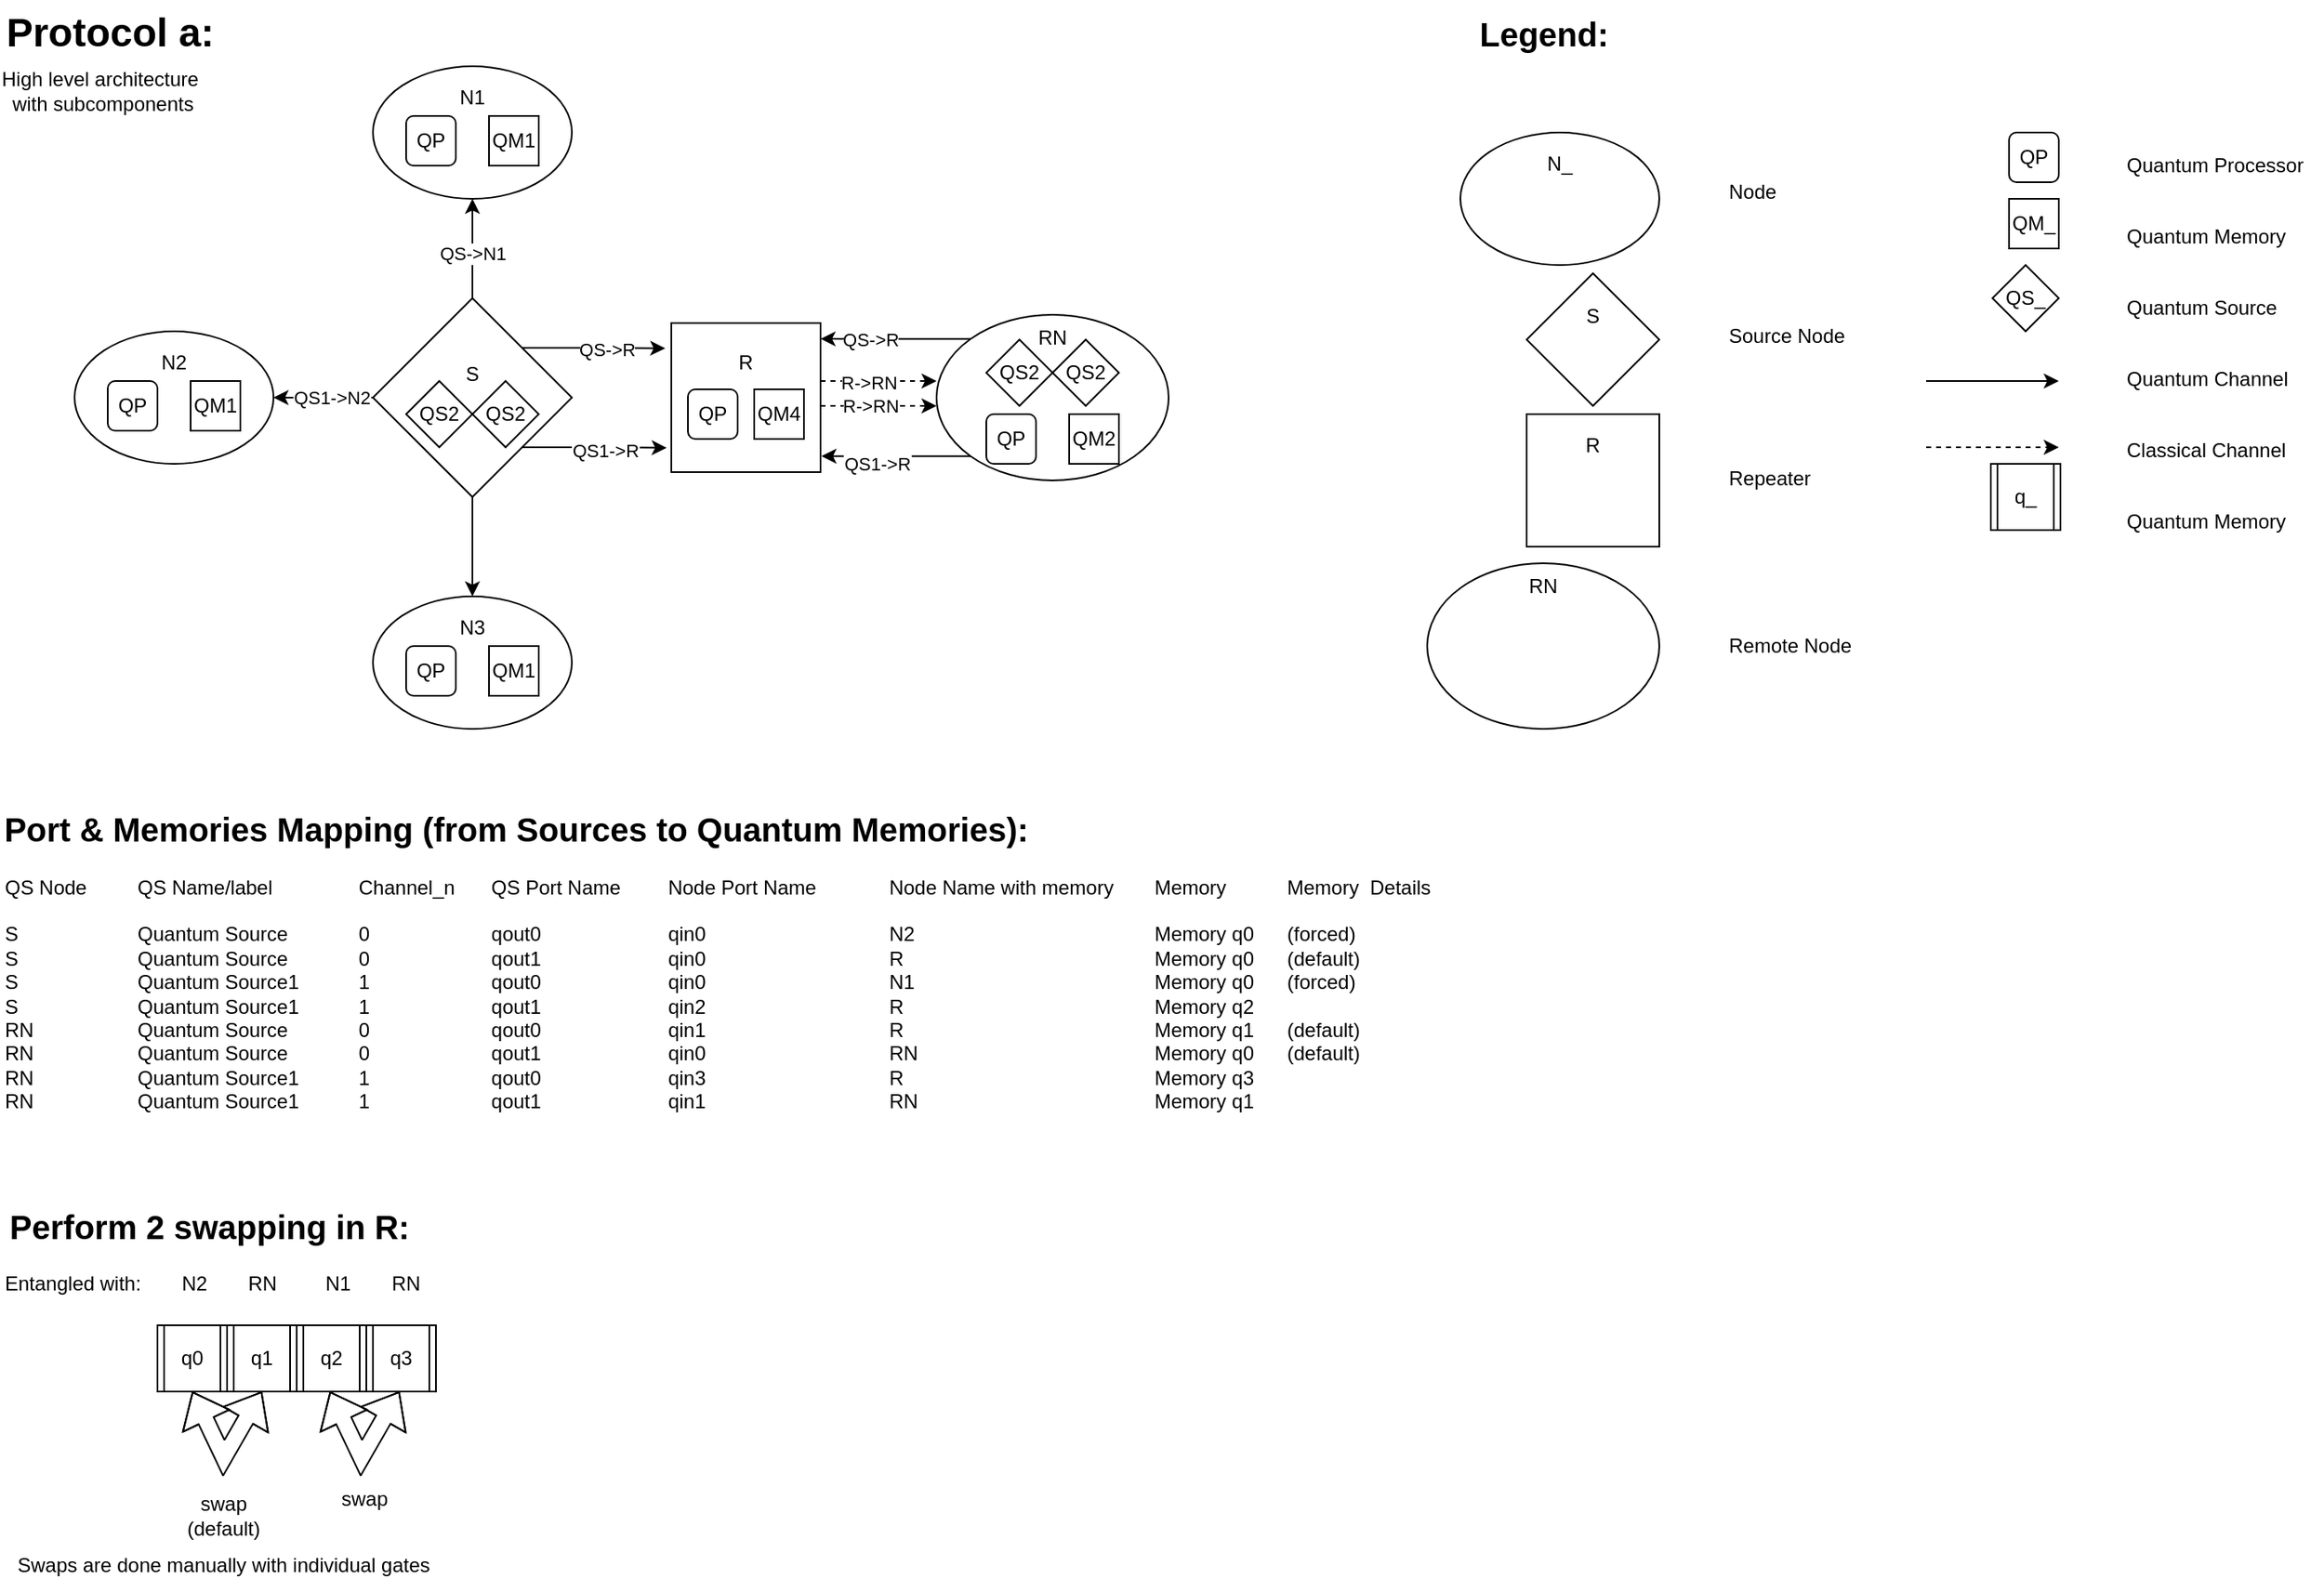 <mxfile version="24.7.7">
  <diagram name="Page-1" id="dVKG3GEPzbiWDeYoe4Eq">
    <mxGraphModel dx="1288" dy="630" grid="1" gridSize="10" guides="1" tooltips="1" connect="1" arrows="1" fold="1" page="1" pageScale="1" pageWidth="827" pageHeight="1169" math="0" shadow="0">
      <root>
        <mxCell id="0" />
        <mxCell id="1" parent="0" />
        <mxCell id="TDSQbMUx6A5pPO5LPqoz-3" value="QP" style="rounded=1;whiteSpace=wrap;html=1;" parent="1" vertex="1">
          <mxGeometry x="1251" y="120" width="30" height="30" as="geometry" />
        </mxCell>
        <mxCell id="TDSQbMUx6A5pPO5LPqoz-5" value="QM_" style="whiteSpace=wrap;html=1;aspect=fixed;" parent="1" vertex="1">
          <mxGeometry x="1251" y="160" width="30" height="30" as="geometry" />
        </mxCell>
        <mxCell id="TDSQbMUx6A5pPO5LPqoz-36" style="edgeStyle=orthogonalEdgeStyle;rounded=0;orthogonalLoop=1;jettySize=auto;html=1;exitX=0;exitY=0.5;exitDx=0;exitDy=0;entryX=1;entryY=0.5;entryDx=0;entryDy=0;" parent="1" source="TDSQbMUx6A5pPO5LPqoz-15" target="TDSQbMUx6A5pPO5LPqoz-30" edge="1">
          <mxGeometry relative="1" as="geometry" />
        </mxCell>
        <mxCell id="TDSQbMUx6A5pPO5LPqoz-72" value="QS1-&amp;gt;N2" style="edgeLabel;html=1;align=center;verticalAlign=middle;resizable=0;points=[];" parent="TDSQbMUx6A5pPO5LPqoz-36" vertex="1" connectable="0">
          <mxGeometry x="-0.167" relative="1" as="geometry">
            <mxPoint as="offset" />
          </mxGeometry>
        </mxCell>
        <mxCell id="TDSQbMUx6A5pPO5LPqoz-37" style="edgeStyle=orthogonalEdgeStyle;rounded=0;orthogonalLoop=1;jettySize=auto;html=1;exitX=0.5;exitY=1;exitDx=0;exitDy=0;entryX=0.5;entryY=0;entryDx=0;entryDy=0;" parent="1" source="TDSQbMUx6A5pPO5LPqoz-15" target="TDSQbMUx6A5pPO5LPqoz-33" edge="1">
          <mxGeometry relative="1" as="geometry" />
        </mxCell>
        <mxCell id="TDSQbMUx6A5pPO5LPqoz-38" style="edgeStyle=orthogonalEdgeStyle;rounded=0;orthogonalLoop=1;jettySize=auto;html=1;exitX=0.5;exitY=0;exitDx=0;exitDy=0;entryX=0.5;entryY=1;entryDx=0;entryDy=0;" parent="1" source="TDSQbMUx6A5pPO5LPqoz-15" target="TDSQbMUx6A5pPO5LPqoz-27" edge="1">
          <mxGeometry relative="1" as="geometry" />
        </mxCell>
        <mxCell id="TDSQbMUx6A5pPO5LPqoz-71" value="QS-&amp;gt;N1" style="edgeLabel;html=1;align=center;verticalAlign=middle;resizable=0;points=[];" parent="TDSQbMUx6A5pPO5LPqoz-38" vertex="1" connectable="0">
          <mxGeometry x="-0.092" relative="1" as="geometry">
            <mxPoint as="offset" />
          </mxGeometry>
        </mxCell>
        <mxCell id="TDSQbMUx6A5pPO5LPqoz-15" value="S&lt;div&gt;&lt;br&gt;&lt;/div&gt;&lt;div&gt;&lt;br&gt;&lt;/div&gt;" style="rhombus;whiteSpace=wrap;html=1;" parent="1" vertex="1">
          <mxGeometry x="264" y="220" width="120" height="120" as="geometry" />
        </mxCell>
        <mxCell id="TDSQbMUx6A5pPO5LPqoz-18" value="S&lt;div&gt;&lt;br&gt;&lt;/div&gt;&lt;div&gt;&lt;br&gt;&lt;/div&gt;" style="rhombus;whiteSpace=wrap;html=1;" parent="1" vertex="1">
          <mxGeometry x="960" y="205" width="80" height="80" as="geometry" />
        </mxCell>
        <mxCell id="TDSQbMUx6A5pPO5LPqoz-19" value="QS_" style="rhombus;whiteSpace=wrap;html=1;" parent="1" vertex="1">
          <mxGeometry x="1241" y="200" width="40" height="40" as="geometry" />
        </mxCell>
        <mxCell id="TDSQbMUx6A5pPO5LPqoz-20" value="QS2" style="rhombus;whiteSpace=wrap;html=1;" parent="1" vertex="1">
          <mxGeometry x="284" y="270" width="40" height="40" as="geometry" />
        </mxCell>
        <mxCell id="TDSQbMUx6A5pPO5LPqoz-21" value="QS2" style="rhombus;whiteSpace=wrap;html=1;" parent="1" vertex="1">
          <mxGeometry x="324" y="270" width="40" height="40" as="geometry" />
        </mxCell>
        <mxCell id="TDSQbMUx6A5pPO5LPqoz-25" value="Protocol a:" style="text;strokeColor=none;fillColor=none;html=1;fontSize=24;fontStyle=1;verticalAlign=middle;align=center;" parent="1" vertex="1">
          <mxGeometry x="40" y="40" width="130" height="40" as="geometry" />
        </mxCell>
        <mxCell id="TDSQbMUx6A5pPO5LPqoz-26" value="" style="endArrow=classic;html=1;rounded=0;" parent="1" edge="1">
          <mxGeometry width="50" height="50" relative="1" as="geometry">
            <mxPoint x="1201" y="270" as="sourcePoint" />
            <mxPoint x="1281" y="270" as="targetPoint" />
          </mxGeometry>
        </mxCell>
        <mxCell id="TDSQbMUx6A5pPO5LPqoz-27" value="N1&lt;div&gt;&lt;br&gt;&lt;/div&gt;&lt;div&gt;&lt;br&gt;&lt;/div&gt;&lt;div&gt;&lt;br&gt;&lt;/div&gt;" style="ellipse;whiteSpace=wrap;html=1;" parent="1" vertex="1">
          <mxGeometry x="264" y="80" width="120" height="80" as="geometry" />
        </mxCell>
        <mxCell id="TDSQbMUx6A5pPO5LPqoz-28" value="QP" style="rounded=1;whiteSpace=wrap;html=1;" parent="1" vertex="1">
          <mxGeometry x="284" y="110" width="30" height="30" as="geometry" />
        </mxCell>
        <mxCell id="TDSQbMUx6A5pPO5LPqoz-29" value="QM1" style="whiteSpace=wrap;html=1;aspect=fixed;" parent="1" vertex="1">
          <mxGeometry x="334" y="110" width="30" height="30" as="geometry" />
        </mxCell>
        <mxCell id="TDSQbMUx6A5pPO5LPqoz-30" value="N2&lt;div&gt;&lt;br&gt;&lt;/div&gt;&lt;div&gt;&lt;br&gt;&lt;/div&gt;&lt;div&gt;&lt;br&gt;&lt;/div&gt;" style="ellipse;whiteSpace=wrap;html=1;" parent="1" vertex="1">
          <mxGeometry x="84" y="240" width="120" height="80" as="geometry" />
        </mxCell>
        <mxCell id="TDSQbMUx6A5pPO5LPqoz-31" value="QP" style="rounded=1;whiteSpace=wrap;html=1;" parent="1" vertex="1">
          <mxGeometry x="104" y="270" width="30" height="30" as="geometry" />
        </mxCell>
        <mxCell id="TDSQbMUx6A5pPO5LPqoz-32" value="QM1" style="whiteSpace=wrap;html=1;aspect=fixed;" parent="1" vertex="1">
          <mxGeometry x="154" y="270" width="30" height="30" as="geometry" />
        </mxCell>
        <mxCell id="TDSQbMUx6A5pPO5LPqoz-33" value="N3&lt;div&gt;&lt;br&gt;&lt;/div&gt;&lt;div&gt;&lt;br&gt;&lt;/div&gt;&lt;div&gt;&lt;br&gt;&lt;/div&gt;" style="ellipse;whiteSpace=wrap;html=1;" parent="1" vertex="1">
          <mxGeometry x="264" y="400" width="120" height="80" as="geometry" />
        </mxCell>
        <mxCell id="TDSQbMUx6A5pPO5LPqoz-34" value="QP" style="rounded=1;whiteSpace=wrap;html=1;" parent="1" vertex="1">
          <mxGeometry x="284" y="430" width="30" height="30" as="geometry" />
        </mxCell>
        <mxCell id="TDSQbMUx6A5pPO5LPqoz-35" value="QM1" style="whiteSpace=wrap;html=1;aspect=fixed;" parent="1" vertex="1">
          <mxGeometry x="334" y="430" width="30" height="30" as="geometry" />
        </mxCell>
        <mxCell id="TDSQbMUx6A5pPO5LPqoz-39" value="N_&lt;div&gt;&lt;br&gt;&lt;/div&gt;&lt;div&gt;&lt;br&gt;&lt;/div&gt;&lt;div&gt;&lt;br&gt;&lt;/div&gt;" style="ellipse;whiteSpace=wrap;html=1;" parent="1" vertex="1">
          <mxGeometry x="920" y="120" width="120" height="80" as="geometry" />
        </mxCell>
        <mxCell id="TDSQbMUx6A5pPO5LPqoz-40" value="R&lt;div&gt;&lt;br&gt;&lt;/div&gt;&lt;div&gt;&lt;br&gt;&lt;/div&gt;&lt;div&gt;&lt;br&gt;&lt;/div&gt;" style="whiteSpace=wrap;html=1;aspect=fixed;" parent="1" vertex="1">
          <mxGeometry x="444" y="235" width="90" height="90" as="geometry" />
        </mxCell>
        <mxCell id="TDSQbMUx6A5pPO5LPqoz-42" value="R&lt;div&gt;&lt;br&gt;&lt;/div&gt;&lt;div&gt;&lt;br&gt;&lt;/div&gt;&lt;div&gt;&lt;br&gt;&lt;/div&gt;" style="whiteSpace=wrap;html=1;aspect=fixed;" parent="1" vertex="1">
          <mxGeometry x="960" y="290" width="80" height="80" as="geometry" />
        </mxCell>
        <mxCell id="TDSQbMUx6A5pPO5LPqoz-43" value="QP" style="rounded=1;whiteSpace=wrap;html=1;" parent="1" vertex="1">
          <mxGeometry x="454" y="275" width="30" height="30" as="geometry" />
        </mxCell>
        <mxCell id="TDSQbMUx6A5pPO5LPqoz-44" value="QM4" style="whiteSpace=wrap;html=1;aspect=fixed;" parent="1" vertex="1">
          <mxGeometry x="494" y="275" width="30" height="30" as="geometry" />
        </mxCell>
        <mxCell id="TDSQbMUx6A5pPO5LPqoz-45" style="edgeStyle=orthogonalEdgeStyle;rounded=0;orthogonalLoop=1;jettySize=auto;html=1;exitX=0.5;exitY=1;exitDx=0;exitDy=0;" parent="1" source="TDSQbMUx6A5pPO5LPqoz-44" target="TDSQbMUx6A5pPO5LPqoz-44" edge="1">
          <mxGeometry relative="1" as="geometry" />
        </mxCell>
        <mxCell id="TDSQbMUx6A5pPO5LPqoz-46" style="edgeStyle=orthogonalEdgeStyle;rounded=0;orthogonalLoop=1;jettySize=auto;html=1;exitX=1;exitY=0;exitDx=0;exitDy=0;entryX=-0.041;entryY=0.17;entryDx=0;entryDy=0;entryPerimeter=0;" parent="1" source="TDSQbMUx6A5pPO5LPqoz-15" target="TDSQbMUx6A5pPO5LPqoz-40" edge="1">
          <mxGeometry relative="1" as="geometry" />
        </mxCell>
        <mxCell id="TDSQbMUx6A5pPO5LPqoz-73" value="QS-&amp;gt;R" style="edgeLabel;html=1;align=center;verticalAlign=middle;resizable=0;points=[];" parent="TDSQbMUx6A5pPO5LPqoz-46" vertex="1" connectable="0">
          <mxGeometry x="-0.072" y="-1" relative="1" as="geometry">
            <mxPoint x="11" as="offset" />
          </mxGeometry>
        </mxCell>
        <mxCell id="TDSQbMUx6A5pPO5LPqoz-48" style="edgeStyle=orthogonalEdgeStyle;rounded=0;orthogonalLoop=1;jettySize=auto;html=1;exitX=1;exitY=1;exitDx=0;exitDy=0;entryX=-0.031;entryY=0.837;entryDx=0;entryDy=0;entryPerimeter=0;" parent="1" source="TDSQbMUx6A5pPO5LPqoz-15" target="TDSQbMUx6A5pPO5LPqoz-40" edge="1">
          <mxGeometry relative="1" as="geometry" />
        </mxCell>
        <mxCell id="TDSQbMUx6A5pPO5LPqoz-75" value="QS1-&amp;gt;R" style="edgeLabel;html=1;align=center;verticalAlign=middle;resizable=0;points=[];" parent="TDSQbMUx6A5pPO5LPqoz-48" vertex="1" connectable="0">
          <mxGeometry x="-0.113" y="-1" relative="1" as="geometry">
            <mxPoint x="11" y="1" as="offset" />
          </mxGeometry>
        </mxCell>
        <mxCell id="TDSQbMUx6A5pPO5LPqoz-49" value="&lt;div&gt;RN&lt;/div&gt;&lt;div&gt;&lt;br&gt;&lt;/div&gt;&lt;div&gt;&lt;br&gt;&lt;/div&gt;&lt;div&gt;&lt;br&gt;&lt;/div&gt;&lt;div&gt;&lt;br&gt;&lt;/div&gt;&lt;div&gt;&lt;br&gt;&lt;/div&gt;" style="ellipse;whiteSpace=wrap;html=1;" parent="1" vertex="1">
          <mxGeometry x="604" y="230" width="140" height="100" as="geometry" />
        </mxCell>
        <mxCell id="TDSQbMUx6A5pPO5LPqoz-50" value="QP" style="rounded=1;whiteSpace=wrap;html=1;" parent="1" vertex="1">
          <mxGeometry x="634" y="290" width="30" height="30" as="geometry" />
        </mxCell>
        <mxCell id="TDSQbMUx6A5pPO5LPqoz-51" value="QM2" style="whiteSpace=wrap;html=1;aspect=fixed;" parent="1" vertex="1">
          <mxGeometry x="684" y="290" width="30" height="30" as="geometry" />
        </mxCell>
        <mxCell id="TDSQbMUx6A5pPO5LPqoz-57" value="QS2" style="rhombus;whiteSpace=wrap;html=1;" parent="1" vertex="1">
          <mxGeometry x="634" y="245" width="40" height="40" as="geometry" />
        </mxCell>
        <mxCell id="TDSQbMUx6A5pPO5LPqoz-58" value="QS2" style="rhombus;whiteSpace=wrap;html=1;" parent="1" vertex="1">
          <mxGeometry x="674" y="245" width="40" height="40" as="geometry" />
        </mxCell>
        <mxCell id="TDSQbMUx6A5pPO5LPqoz-59" style="edgeStyle=orthogonalEdgeStyle;rounded=0;orthogonalLoop=1;jettySize=auto;html=1;exitX=0;exitY=0;exitDx=0;exitDy=0;entryX=1;entryY=0.106;entryDx=0;entryDy=0;entryPerimeter=0;" parent="1" source="TDSQbMUx6A5pPO5LPqoz-49" target="TDSQbMUx6A5pPO5LPqoz-40" edge="1">
          <mxGeometry relative="1" as="geometry" />
        </mxCell>
        <mxCell id="TDSQbMUx6A5pPO5LPqoz-76" value="QS-&amp;gt;R" style="edgeLabel;html=1;align=center;verticalAlign=middle;resizable=0;points=[];" parent="TDSQbMUx6A5pPO5LPqoz-59" vertex="1" connectable="0">
          <mxGeometry x="0.385" y="1" relative="1" as="geometry">
            <mxPoint x="2" y="-1" as="offset" />
          </mxGeometry>
        </mxCell>
        <mxCell id="TDSQbMUx6A5pPO5LPqoz-60" style="edgeStyle=orthogonalEdgeStyle;rounded=0;orthogonalLoop=1;jettySize=auto;html=1;exitX=0;exitY=1;exitDx=0;exitDy=0;entryX=1.006;entryY=0.893;entryDx=0;entryDy=0;entryPerimeter=0;" parent="1" source="TDSQbMUx6A5pPO5LPqoz-49" target="TDSQbMUx6A5pPO5LPqoz-40" edge="1">
          <mxGeometry relative="1" as="geometry" />
        </mxCell>
        <mxCell id="TDSQbMUx6A5pPO5LPqoz-77" value="QS1-&amp;gt;R" style="edgeLabel;html=1;align=center;verticalAlign=middle;resizable=0;points=[];" parent="TDSQbMUx6A5pPO5LPqoz-60" vertex="1" connectable="0">
          <mxGeometry x="0.567" y="3" relative="1" as="geometry">
            <mxPoint x="14" y="1" as="offset" />
          </mxGeometry>
        </mxCell>
        <mxCell id="TDSQbMUx6A5pPO5LPqoz-61" value="" style="endArrow=classic;html=1;rounded=0;dashed=1;" parent="1" edge="1">
          <mxGeometry width="50" height="50" relative="1" as="geometry">
            <mxPoint x="534" y="270" as="sourcePoint" />
            <mxPoint x="604" y="270" as="targetPoint" />
          </mxGeometry>
        </mxCell>
        <mxCell id="TDSQbMUx6A5pPO5LPqoz-80" value="R-&amp;gt;RN" style="edgeLabel;html=1;align=center;verticalAlign=middle;resizable=0;points=[];" parent="TDSQbMUx6A5pPO5LPqoz-61" vertex="1" connectable="0">
          <mxGeometry x="-0.168" y="-1" relative="1" as="geometry">
            <mxPoint as="offset" />
          </mxGeometry>
        </mxCell>
        <mxCell id="TDSQbMUx6A5pPO5LPqoz-62" value="" style="endArrow=classic;html=1;rounded=0;dashed=1;" parent="1" edge="1">
          <mxGeometry width="50" height="50" relative="1" as="geometry">
            <mxPoint x="534" y="285" as="sourcePoint" />
            <mxPoint x="604" y="285" as="targetPoint" />
          </mxGeometry>
        </mxCell>
        <mxCell id="TDSQbMUx6A5pPO5LPqoz-78" value="R-&amp;gt;RN" style="edgeLabel;html=1;align=center;verticalAlign=middle;resizable=0;points=[];" parent="TDSQbMUx6A5pPO5LPqoz-62" vertex="1" connectable="0">
          <mxGeometry x="-0.345" y="-2" relative="1" as="geometry">
            <mxPoint x="7" y="-2" as="offset" />
          </mxGeometry>
        </mxCell>
        <mxCell id="TDSQbMUx6A5pPO5LPqoz-63" value="&lt;div&gt;RN&lt;/div&gt;&lt;div&gt;&lt;br&gt;&lt;/div&gt;&lt;div&gt;&lt;br&gt;&lt;/div&gt;&lt;div&gt;&lt;br&gt;&lt;/div&gt;&lt;div&gt;&lt;br&gt;&lt;/div&gt;&lt;div&gt;&lt;br&gt;&lt;/div&gt;" style="ellipse;whiteSpace=wrap;html=1;" parent="1" vertex="1">
          <mxGeometry x="900" y="380" width="140" height="100" as="geometry" />
        </mxCell>
        <mxCell id="TDSQbMUx6A5pPO5LPqoz-64" value="" style="endArrow=classic;html=1;rounded=0;dashed=1;" parent="1" edge="1">
          <mxGeometry width="50" height="50" relative="1" as="geometry">
            <mxPoint x="1201" y="310" as="sourcePoint" />
            <mxPoint x="1281" y="310" as="targetPoint" />
          </mxGeometry>
        </mxCell>
        <mxCell id="TDSQbMUx6A5pPO5LPqoz-67" value="Node&lt;div&gt;&lt;br&gt;&lt;/div&gt;&lt;div&gt;&lt;br&gt;&lt;/div&gt;&lt;div&gt;&lt;br&gt;&lt;/div&gt;&lt;div&gt;&lt;br&gt;&lt;/div&gt;&lt;div&gt;&lt;br&gt;&lt;/div&gt;&lt;div&gt;Source Node&lt;/div&gt;&lt;div&gt;&lt;br&gt;&lt;/div&gt;&lt;div&gt;&lt;br&gt;&lt;/div&gt;&lt;div&gt;&lt;br&gt;&lt;/div&gt;&lt;div&gt;&lt;br&gt;&lt;/div&gt;&lt;div&gt;&lt;br&gt;&lt;/div&gt;&lt;div&gt;Repeater&lt;/div&gt;&lt;div&gt;&lt;br&gt;&lt;/div&gt;&lt;div&gt;&lt;br&gt;&lt;/div&gt;&lt;div&gt;&lt;br&gt;&lt;/div&gt;&lt;div&gt;&lt;br&gt;&lt;/div&gt;&lt;div&gt;&lt;br&gt;&lt;/div&gt;&lt;div&gt;&lt;br&gt;&lt;/div&gt;&lt;div&gt;Remote Node&lt;/div&gt;&lt;div&gt;&lt;br&gt;&lt;/div&gt;" style="text;html=1;align=left;verticalAlign=middle;whiteSpace=wrap;rounded=0;" parent="1" vertex="1">
          <mxGeometry x="1080" y="120" width="95" height="360" as="geometry" />
        </mxCell>
        <mxCell id="TDSQbMUx6A5pPO5LPqoz-69" value="&lt;div&gt;&lt;br&gt;&lt;/div&gt;&lt;div&gt;Quantum Processor&lt;/div&gt;&lt;div&gt;&lt;br&gt;&lt;/div&gt;&lt;div&gt;&lt;br&gt;&lt;/div&gt;&lt;div&gt;Quantum Memory&lt;/div&gt;&lt;div&gt;&lt;br&gt;&lt;/div&gt;&lt;div&gt;&lt;br&gt;&lt;/div&gt;Quantum Source&lt;div&gt;&lt;br&gt;&lt;/div&gt;&lt;div&gt;&lt;br&gt;&lt;/div&gt;&lt;div&gt;Quantum Channel&lt;/div&gt;&lt;div&gt;&lt;br&gt;&lt;/div&gt;&lt;div&gt;&lt;br&gt;&lt;/div&gt;&lt;div&gt;Classical Channel&lt;/div&gt;&lt;div&gt;&lt;br&gt;&lt;/div&gt;&lt;div&gt;&lt;br&gt;&lt;/div&gt;&lt;div&gt;Quantum Memory&lt;/div&gt;" style="text;html=1;align=left;verticalAlign=middle;whiteSpace=wrap;rounded=0;" parent="1" vertex="1">
          <mxGeometry x="1320" y="120" width="120" height="240" as="geometry" />
        </mxCell>
        <mxCell id="TDSQbMUx6A5pPO5LPqoz-70" value="Legend:" style="text;strokeColor=none;fillColor=none;html=1;fontSize=20;fontStyle=1;verticalAlign=middle;align=center;" parent="1" vertex="1">
          <mxGeometry x="920" y="40" width="100" height="40" as="geometry" />
        </mxCell>
        <mxCell id="6ZekbZQsyrOJWmKaFdWu-2" value="Perform 2 swapping in R:" style="text;strokeColor=none;fillColor=none;html=1;fontSize=20;fontStyle=1;verticalAlign=middle;align=center;" parent="1" vertex="1">
          <mxGeometry x="40" y="760" width="250" height="40" as="geometry" />
        </mxCell>
        <mxCell id="6ZekbZQsyrOJWmKaFdWu-3" value="q_" style="shape=process;whiteSpace=wrap;html=1;backgroundOutline=1;" parent="1" vertex="1">
          <mxGeometry x="1240" y="320" width="42" height="40" as="geometry" />
        </mxCell>
        <mxCell id="6ZekbZQsyrOJWmKaFdWu-7" value="q0" style="shape=process;whiteSpace=wrap;html=1;backgroundOutline=1;" parent="1" vertex="1">
          <mxGeometry x="134" y="840" width="42" height="40" as="geometry" />
        </mxCell>
        <mxCell id="6ZekbZQsyrOJWmKaFdWu-8" value="q1" style="shape=process;whiteSpace=wrap;html=1;backgroundOutline=1;" parent="1" vertex="1">
          <mxGeometry x="176" y="840" width="42" height="40" as="geometry" />
        </mxCell>
        <mxCell id="6ZekbZQsyrOJWmKaFdWu-9" value="q2" style="shape=process;whiteSpace=wrap;html=1;backgroundOutline=1;" parent="1" vertex="1">
          <mxGeometry x="218" y="840" width="42" height="40" as="geometry" />
        </mxCell>
        <mxCell id="6ZekbZQsyrOJWmKaFdWu-10" value="q3" style="shape=process;whiteSpace=wrap;html=1;backgroundOutline=1;" parent="1" vertex="1">
          <mxGeometry x="260" y="840" width="42" height="40" as="geometry" />
        </mxCell>
        <mxCell id="6ZekbZQsyrOJWmKaFdWu-11" value="" style="shape=flexArrow;endArrow=classic;startArrow=classic;html=1;rounded=0;entryX=0.5;entryY=1;entryDx=0;entryDy=0;exitX=0.5;exitY=1;exitDx=0;exitDy=0;" parent="1" source="6ZekbZQsyrOJWmKaFdWu-7" target="6ZekbZQsyrOJWmKaFdWu-8" edge="1">
          <mxGeometry width="100" height="100" relative="1" as="geometry">
            <mxPoint x="118" y="1000" as="sourcePoint" />
            <mxPoint x="218" y="900" as="targetPoint" />
            <Array as="points">
              <mxPoint x="174" y="920" />
            </Array>
          </mxGeometry>
        </mxCell>
        <mxCell id="6ZekbZQsyrOJWmKaFdWu-12" value="" style="shape=flexArrow;endArrow=classic;startArrow=classic;html=1;rounded=0;entryX=0.5;entryY=1;entryDx=0;entryDy=0;exitX=0.5;exitY=1;exitDx=0;exitDy=0;" parent="1" edge="1">
          <mxGeometry width="100" height="100" relative="1" as="geometry">
            <mxPoint x="238" y="880" as="sourcePoint" />
            <mxPoint x="280" y="880" as="targetPoint" />
            <Array as="points">
              <mxPoint x="257" y="920" />
            </Array>
          </mxGeometry>
        </mxCell>
        <mxCell id="6ZekbZQsyrOJWmKaFdWu-13" value="swap&lt;div&gt;&lt;div&gt;(default)&lt;/div&gt;&lt;/div&gt;" style="text;html=1;align=center;verticalAlign=middle;whiteSpace=wrap;rounded=0;" parent="1" vertex="1">
          <mxGeometry x="144" y="940" width="60" height="30" as="geometry" />
        </mxCell>
        <mxCell id="6ZekbZQsyrOJWmKaFdWu-14" value="swap" style="text;html=1;align=center;verticalAlign=middle;whiteSpace=wrap;rounded=0;" parent="1" vertex="1">
          <mxGeometry x="229" y="930" width="60" height="30" as="geometry" />
        </mxCell>
        <mxCell id="6ZekbZQsyrOJWmKaFdWu-15" value="Swaps are done manually with individual gates" style="text;html=1;align=center;verticalAlign=middle;whiteSpace=wrap;rounded=0;" parent="1" vertex="1">
          <mxGeometry x="39" y="970" width="270" height="30" as="geometry" />
        </mxCell>
        <mxCell id="jlj2QMJZJEnWQBQpmMhb-1" value="Entangled with:&lt;span style=&quot;white-space: pre;&quot;&gt;&#x9;N2&lt;span style=&quot;white-space: pre;&quot;&gt;&#x9;    &lt;/span&gt;&lt;span style=&quot;white-space: pre;&quot;&gt;RN&lt;span style=&quot;white-space: pre;&quot;&gt;&#x9;  &lt;/span&gt;&lt;span style=&quot;white-space: pre;&quot;&gt;N1&lt;span style=&quot;white-space: pre;&quot;&gt;&#x9;      &lt;/span&gt;&lt;span style=&quot;white-space: pre;&quot;&gt;RN&lt;/span&gt;&lt;span style=&quot;white-space: pre;&quot;&gt;&#x9;&lt;/span&gt;&lt;/span&gt;&lt;/span&gt;&lt;/span&gt;" style="text;html=1;align=left;verticalAlign=middle;whiteSpace=wrap;rounded=0;" parent="1" vertex="1">
          <mxGeometry x="40" y="800" width="320" height="30" as="geometry" />
        </mxCell>
        <mxCell id="_CLj2CQcmW9tfBpM781E-1" value="Port &amp;amp; Memories Mapping (from Sources to Quantum Memories):" style="text;strokeColor=none;fillColor=none;html=1;fontSize=20;fontStyle=1;verticalAlign=middle;align=center;" vertex="1" parent="1">
          <mxGeometry x="40" y="520" width="620" height="40" as="geometry" />
        </mxCell>
        <mxCell id="_CLj2CQcmW9tfBpM781E-2" value="&lt;div&gt;QS Node&lt;span style=&quot;white-space: pre;&quot;&gt;&#x9;&#x9;QS Name/label&#x9;&#x9;Channel_n&lt;span style=&quot;white-space: pre;&quot;&gt;&#x9;&lt;/span&gt;QS Port Name&lt;span style=&quot;white-space: pre;&quot;&gt;&#x9;&lt;/span&gt;&lt;span style=&quot;white-space: pre;&quot;&gt;&#x9;Node Port Name&lt;/span&gt;&lt;span style=&quot;white-space: pre;&quot;&gt;&#x9;&lt;/span&gt;&lt;span style=&quot;white-space: pre;&quot;&gt;&#x9;&lt;/span&gt;Node Name with memory&#x9;Memory&#x9;&#x9;&lt;/span&gt;&lt;span style=&quot;white-space: pre;&quot;&gt;Memory  &lt;/span&gt;&lt;span style=&quot;white-space: pre;&quot;&gt;Details&lt;/span&gt;&lt;/div&gt;&lt;div&gt;&lt;span style=&quot;white-space: pre;&quot;&gt;&lt;br&gt;&lt;/span&gt;&lt;/div&gt;S&lt;span style=&quot;white-space: pre;&quot;&gt;&#x9;&lt;/span&gt;&lt;span style=&quot;white-space: pre;&quot;&gt;&#x9;&lt;/span&gt;&lt;span style=&quot;white-space: pre;&quot;&gt;&#x9;Quantum Source&lt;span style=&quot;white-space: pre;&quot;&gt;&#x9;&lt;/span&gt;&lt;span style=&quot;white-space: pre;&quot;&gt;&#x9;0&lt;span style=&quot;white-space: pre;&quot;&gt;&#x9;&lt;/span&gt;&lt;span style=&quot;white-space: pre;&quot;&gt;&#x9;&lt;span style=&quot;white-space: pre;&quot;&gt;&#x9;qout0&lt;span style=&quot;white-space: pre;&quot;&gt;&#x9;&lt;/span&gt;&lt;span style=&quot;white-space: pre;&quot;&gt;&#x9;&lt;/span&gt;&lt;span style=&quot;white-space: pre;&quot;&gt;&#x9;&lt;/span&gt;&lt;/span&gt;&lt;span style=&quot;white-space: pre;&quot;&gt;qin0&lt;/span&gt;&lt;span style=&quot;white-space: pre;&quot;&gt;&#x9;&lt;/span&gt;&lt;span style=&quot;white-space: pre;&quot;&gt;&#x9;&lt;/span&gt;&lt;span style=&quot;white-space: pre;&quot;&gt;&#x9;&lt;/span&gt;&lt;span style=&quot;white-space: pre;&quot;&gt;&#x9;&lt;/span&gt;&lt;span style=&quot;white-space: pre;&quot;&gt;&#x9;&lt;/span&gt;&lt;/span&gt;&lt;/span&gt;&lt;span style=&quot;white-space: pre;&quot;&gt;N2 &lt;span style=&quot;white-space: pre;&quot;&gt;&#x9;&lt;span style=&quot;white-space: pre;&quot;&gt;&#x9;&lt;span style=&quot;white-space: pre;&quot;&gt;&#x9;&lt;/span&gt;&lt;span style=&quot;white-space: pre;&quot;&gt;&#x9;&lt;/span&gt;&lt;span style=&quot;white-space: pre;&quot;&gt;&#x9;&lt;/span&gt;&lt;span style=&quot;white-space: pre;&quot;&gt;&#x9;&lt;/span&gt;&lt;/span&gt;&lt;/span&gt;Memory q0 &lt;span style=&quot;white-space: pre;&quot;&gt;&#x9;&lt;/span&gt;(forced)&lt;br&gt;&lt;/span&gt;&lt;/span&gt;&lt;div&gt;S&lt;span style=&quot;white-space: pre;&quot;&gt;&#x9;&lt;/span&gt;&lt;span style=&quot;white-space: pre;&quot;&gt;&#x9;&lt;/span&gt;&lt;span style=&quot;white-space: pre;&quot;&gt;&#x9;Quantum Source&#x9;&#x9;0&lt;span style=&quot;white-space: pre;&quot;&gt;&#x9;&lt;/span&gt;&lt;span style=&quot;white-space: pre;&quot;&gt;&#x9;&lt;span style=&quot;white-space: pre;&quot;&gt;&#x9;&lt;/span&gt;&lt;/span&gt;&lt;/span&gt;&lt;span style=&quot;white-space: pre;&quot;&gt;qout1&lt;/span&gt;&lt;span style=&quot;white-space: pre;&quot;&gt;&#x9;&#x9;&#x9;&lt;/span&gt;&lt;span style=&quot;white-space: pre;&quot;&gt;qin0&lt;/span&gt;&lt;span style=&quot;white-space: pre;&quot;&gt;&#x9;&#x9;&#x9;&#x9;&#x9;R&#x9;&lt;/span&gt;&lt;span style=&quot;white-space: pre;&quot;&gt; &#x9;&#x9;&#x9;&#x9;&#x9;Memory q0  &#x9;(default)&lt;/span&gt;&lt;/div&gt;&lt;div&gt;S&lt;span style=&quot;white-space: pre;&quot;&gt;&#x9;&lt;/span&gt;&lt;span style=&quot;white-space: pre;&quot;&gt;&#x9;&lt;/span&gt;&lt;span style=&quot;white-space: pre;&quot;&gt;&#x9;Quantum Source1&#x9;&#x9;1&lt;span style=&quot;white-space: pre;&quot;&gt;&#x9;&lt;/span&gt;&lt;span style=&quot;white-space: pre;&quot;&gt;&#x9;&lt;span style=&quot;white-space: pre;&quot;&gt;&#x9;&lt;/span&gt;&lt;/span&gt;&lt;/span&gt;&lt;span style=&quot;white-space: pre;&quot;&gt;qout0&lt;/span&gt;&lt;span style=&quot;white-space: pre;&quot;&gt;&#x9;&#x9;&#x9;&lt;/span&gt;&lt;span style=&quot;white-space: pre;&quot;&gt;qin0&lt;/span&gt;&lt;span style=&quot;white-space: pre;&quot;&gt;&#x9;&#x9;&#x9;&#x9;&#x9;&lt;/span&gt;&lt;span style=&quot;white-space: pre;&quot;&gt;N1 &#x9;&lt;/span&gt;&lt;span style=&quot;white-space: pre;&quot;&gt;&#x9;&#x9;&#x9;&#x9;&#x9;&lt;/span&gt;&lt;span style=&quot;white-space: pre;&quot;&gt;Memory q0 &#x9;(forced)&lt;/span&gt;&lt;/div&gt;&lt;div&gt;&lt;div&gt;S&lt;span style=&quot;white-space: pre;&quot;&gt;&#x9;&lt;/span&gt;&lt;span style=&quot;white-space: pre;&quot;&gt;&#x9;&lt;/span&gt;&lt;span style=&quot;white-space: pre;&quot;&gt;&#x9;Quantum Source1&#x9;&#x9;1&lt;span style=&quot;white-space: pre;&quot;&gt;&#x9;&lt;/span&gt;&lt;span style=&quot;white-space: pre;&quot;&gt;&#x9;&lt;span style=&quot;white-space: pre;&quot;&gt;&#x9;&lt;/span&gt;&lt;/span&gt;&lt;/span&gt;&lt;span style=&quot;white-space: pre;&quot;&gt;qout1&lt;/span&gt;&lt;span style=&quot;white-space: pre;&quot;&gt;&#x9;&#x9;&#x9;&lt;/span&gt;&lt;span style=&quot;white-space: pre;&quot;&gt;qin2&lt;/span&gt;&lt;span style=&quot;white-space: pre;&quot;&gt;&#x9;&#x9;&#x9;&#x9;&#x9;R&#x9;&lt;/span&gt;&lt;span style=&quot;white-space: pre;&quot;&gt; &#x9;&#x9;&#x9;&#x9;&#x9;Memory q2 &#x9;&lt;/span&gt;&lt;/div&gt;&lt;/div&gt;&lt;div&gt;RN&lt;span style=&quot;white-space: pre;&quot;&gt;&#x9;&lt;/span&gt;&lt;span style=&quot;white-space: pre;&quot;&gt;&#x9;&lt;/span&gt;&lt;span style=&quot;white-space: pre;&quot;&gt;&#x9;Quantum Source&#x9;&#x9;0&lt;span style=&quot;white-space: pre;&quot;&gt;&#x9;&lt;/span&gt;&lt;span style=&quot;white-space: pre;&quot;&gt;&#x9;&lt;span style=&quot;white-space: pre;&quot;&gt;&#x9;&lt;/span&gt;&lt;/span&gt;&lt;/span&gt;&lt;span style=&quot;white-space: pre;&quot;&gt;qout0&lt;/span&gt;&lt;span style=&quot;white-space: pre;&quot;&gt;&#x9;&#x9;&#x9;&lt;/span&gt;&lt;span style=&quot;white-space: pre;&quot;&gt;qin1&lt;/span&gt;&lt;span style=&quot;white-space: pre;&quot;&gt;&#x9;&#x9;&#x9;&#x9;&#x9;&lt;/span&gt;&lt;span style=&quot;white-space: pre;&quot;&gt;R &#x9;&lt;/span&gt;&lt;span style=&quot;white-space: pre;&quot;&gt;&#x9;&#x9;&#x9;&#x9;&#x9;&lt;/span&gt;&lt;span style=&quot;white-space: pre;&quot;&gt;Memory q1 &#x9;(default)&lt;/span&gt;&lt;/div&gt;&lt;div&gt;&lt;div&gt;RN&lt;span style=&quot;white-space: pre;&quot;&gt;&#x9;&lt;/span&gt;&lt;span style=&quot;white-space: pre;&quot;&gt;&#x9;&lt;/span&gt;&lt;span style=&quot;white-space: pre;&quot;&gt;&#x9;Quantum Source&#x9;&#x9;0&lt;span style=&quot;white-space: pre;&quot;&gt;&#x9;&lt;/span&gt;&lt;span style=&quot;white-space: pre;&quot;&gt;&#x9;&lt;span style=&quot;white-space: pre;&quot;&gt;&#x9;&lt;/span&gt;&lt;/span&gt;&lt;/span&gt;&lt;span style=&quot;white-space: pre;&quot;&gt;qout1&lt;/span&gt;&lt;span style=&quot;white-space: pre;&quot;&gt;&#x9;&#x9;&#x9;&lt;/span&gt;&lt;span style=&quot;white-space: pre;&quot;&gt;qin0&lt;/span&gt;&lt;span style=&quot;white-space: pre;&quot;&gt;&#x9;&#x9;&#x9;&#x9;&#x9;RN&#x9;&lt;/span&gt;&lt;span style=&quot;white-space: pre;&quot;&gt; &#x9;&#x9;&#x9;&#x9;&#x9;Memory q0  &#x9;(default)&lt;/span&gt;&lt;/div&gt;&lt;div&gt;RN&lt;span style=&quot;white-space: pre;&quot;&gt;&#x9;&lt;/span&gt;&lt;span style=&quot;white-space: pre;&quot;&gt;&#x9;&lt;/span&gt;&lt;span style=&quot;white-space: pre;&quot;&gt;&#x9;Quantum Source1&#x9;&#x9;1&lt;span style=&quot;white-space: pre;&quot;&gt;&#x9;&lt;/span&gt;&lt;span style=&quot;white-space: pre;&quot;&gt;&#x9;&lt;span style=&quot;white-space: pre;&quot;&gt;&#x9;&lt;/span&gt;&lt;/span&gt;&lt;/span&gt;&lt;span style=&quot;white-space: pre;&quot;&gt;qout0&lt;/span&gt;&lt;span style=&quot;white-space: pre;&quot;&gt;&#x9;&#x9;&#x9;&lt;/span&gt;&lt;span style=&quot;white-space: pre;&quot;&gt;qin3&lt;/span&gt;&lt;span style=&quot;white-space: pre;&quot;&gt;&#x9;&#x9;&#x9;&#x9;&#x9;&lt;/span&gt;&lt;span style=&quot;white-space: pre;&quot;&gt;R &#x9;&lt;/span&gt;&lt;span style=&quot;white-space: pre;&quot;&gt;&#x9;&#x9;&#x9;&#x9;&#x9;&lt;/span&gt;&lt;span style=&quot;white-space: pre;&quot;&gt;Memory q3&#x9;&lt;/span&gt;&lt;/div&gt;&lt;div&gt;&lt;div&gt;RN&lt;span style=&quot;white-space: pre;&quot;&gt;&#x9;&lt;/span&gt;&lt;span style=&quot;white-space: pre;&quot;&gt;&#x9;&lt;/span&gt;&lt;span style=&quot;white-space: pre;&quot;&gt;&#x9;Quantum Source1&#x9;&#x9;1&lt;span style=&quot;white-space: pre;&quot;&gt;&#x9;&lt;/span&gt;&lt;span style=&quot;white-space: pre;&quot;&gt;&#x9;&lt;span style=&quot;white-space: pre;&quot;&gt;&#x9;&lt;/span&gt;&lt;/span&gt;&lt;/span&gt;&lt;span style=&quot;white-space: pre;&quot;&gt;qout1&lt;/span&gt;&lt;span style=&quot;white-space: pre;&quot;&gt;&#x9;&#x9;&#x9;&lt;/span&gt;&lt;span style=&quot;white-space: pre;&quot;&gt;qin1&lt;/span&gt;&lt;span style=&quot;white-space: pre;&quot;&gt;&#x9;&#x9;&#x9;&#x9;&#x9;RN&#x9;&lt;/span&gt;&lt;span style=&quot;white-space: pre;&quot;&gt; &#x9;&#x9;&#x9;&#x9;&#x9;Memory q1 &#x9;&lt;/span&gt;&lt;/div&gt;&lt;/div&gt;&lt;/div&gt;" style="text;html=1;align=left;verticalAlign=middle;whiteSpace=wrap;rounded=0;" vertex="1" parent="1">
          <mxGeometry x="40" y="560" width="876" height="160" as="geometry" />
        </mxCell>
        <mxCell id="_CLj2CQcmW9tfBpM781E-3" value="High level architecture &amp;nbsp;with subcomponents" style="text;html=1;align=center;verticalAlign=middle;whiteSpace=wrap;rounded=0;" vertex="1" parent="1">
          <mxGeometry x="39" y="80" width="121" height="30" as="geometry" />
        </mxCell>
      </root>
    </mxGraphModel>
  </diagram>
</mxfile>
